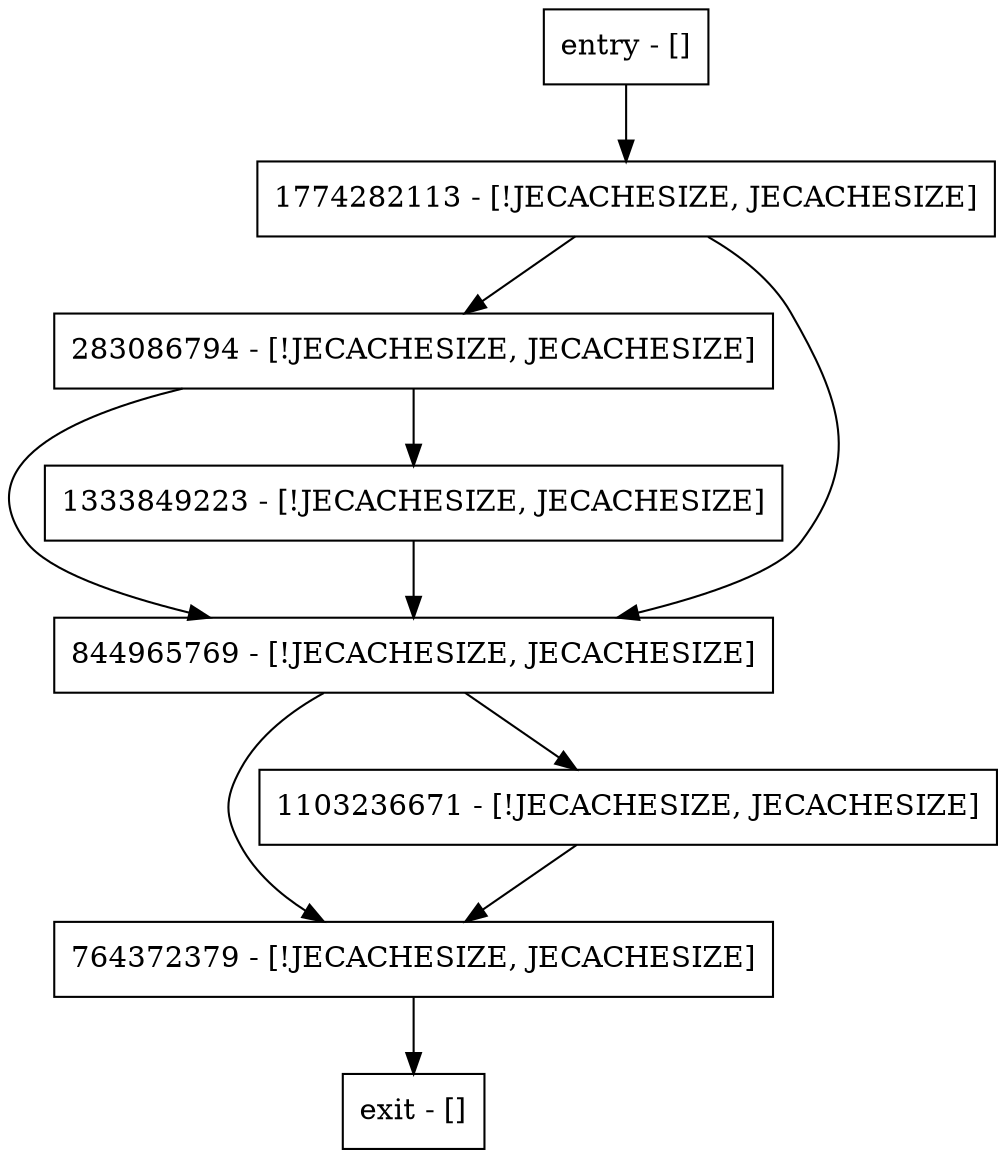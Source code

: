 digraph getEntryInMemorySize {
node [shape=record];
entry [label="entry - []"];
exit [label="exit - []"];
764372379 [label="764372379 - [!JECACHESIZE, JECACHESIZE]"];
283086794 [label="283086794 - [!JECACHESIZE, JECACHESIZE]"];
844965769 [label="844965769 - [!JECACHESIZE, JECACHESIZE]"];
1103236671 [label="1103236671 - [!JECACHESIZE, JECACHESIZE]"];
1333849223 [label="1333849223 - [!JECACHESIZE, JECACHESIZE]"];
1774282113 [label="1774282113 - [!JECACHESIZE, JECACHESIZE]"];
entry;
exit;
entry -> 1774282113;
764372379 -> exit;
283086794 -> 844965769;
283086794 -> 1333849223;
844965769 -> 764372379;
844965769 -> 1103236671;
1103236671 -> 764372379;
1333849223 -> 844965769;
1774282113 -> 283086794;
1774282113 -> 844965769;
}
